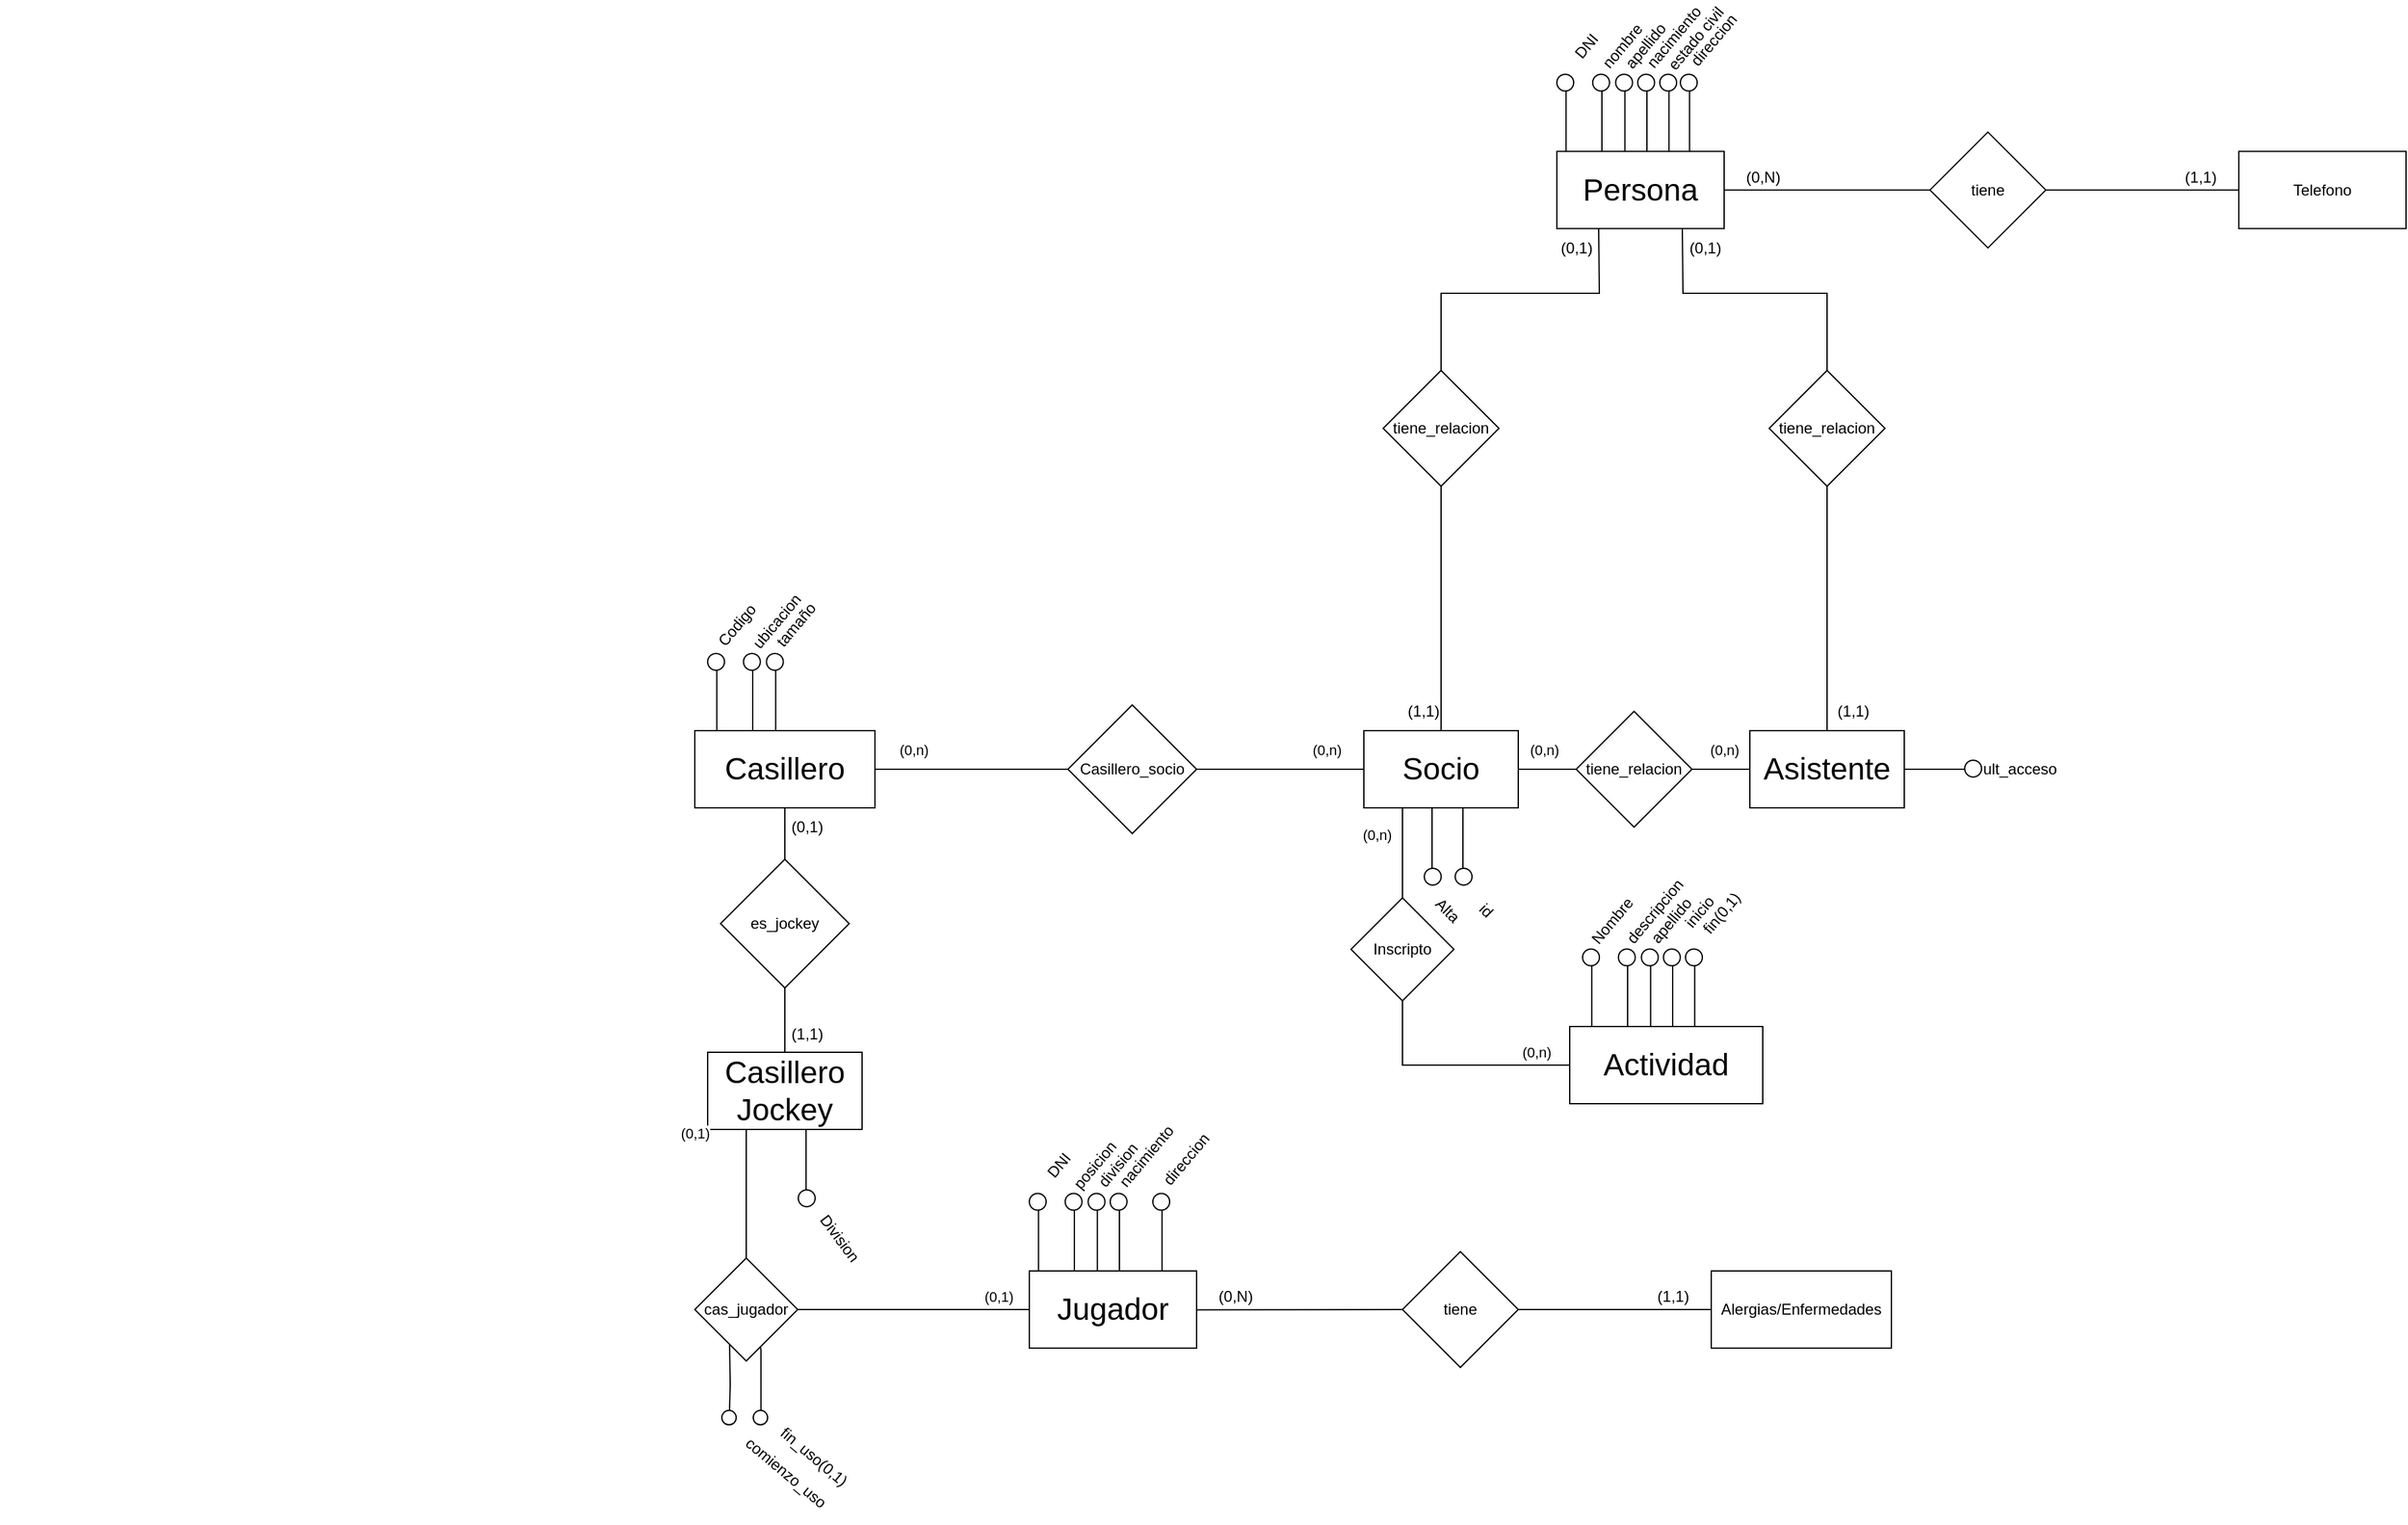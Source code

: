 <mxfile version="26.2.13">
  <diagram name="Page-1" id="K30SVkKJbRYKwgtJ1-Rf">
    <mxGraphModel dx="5066" dy="4241" grid="1" gridSize="10" guides="1" tooltips="1" connect="1" arrows="1" fold="1" page="1" pageScale="1" pageWidth="850" pageHeight="1100" math="0" shadow="0">
      <root>
        <mxCell id="0" />
        <mxCell id="1" parent="0" />
        <mxCell id="Rgu-pnZhENHffydv-r2O-139" value="&amp;nbsp;" style="text;whiteSpace=wrap;html=1;" parent="1" vertex="1">
          <mxGeometry x="-2820" y="-1570" width="40" height="40" as="geometry" />
        </mxCell>
        <mxCell id="Rgu-pnZhENHffydv-r2O-149" value="&lt;font style=&quot;font-size: 24px;&quot;&gt;Persona&lt;/font&gt;" style="rounded=0;whiteSpace=wrap;html=1;" parent="1" vertex="1">
          <mxGeometry x="-1610" y="-2390.31" width="130" height="60" as="geometry" />
        </mxCell>
        <mxCell id="Rgu-pnZhENHffydv-r2O-152" value="&lt;font style=&quot;font-size: 24px;&quot;&gt;Casillero&lt;/font&gt;" style="rounded=0;whiteSpace=wrap;html=1;" parent="1" vertex="1">
          <mxGeometry x="-2280" y="-1940" width="140" height="60" as="geometry" />
        </mxCell>
        <mxCell id="Rgu-pnZhENHffydv-r2O-153" value="&lt;font style=&quot;font-size: 24px;&quot;&gt;Asistente&lt;/font&gt;" style="rounded=0;whiteSpace=wrap;html=1;" parent="1" vertex="1">
          <mxGeometry x="-1460" y="-1940" width="120" height="60" as="geometry" />
        </mxCell>
        <mxCell id="Rgu-pnZhENHffydv-r2O-154" value="&lt;font style=&quot;font-size: 24px;&quot;&gt;Socio&lt;/font&gt;" style="rounded=0;whiteSpace=wrap;html=1;" parent="1" vertex="1">
          <mxGeometry x="-1760" y="-1940" width="120" height="60" as="geometry" />
        </mxCell>
        <mxCell id="Rgu-pnZhENHffydv-r2O-155" value="&lt;font style=&quot;font-size: 24px;&quot;&gt;Jugador&lt;/font&gt;" style="rounded=0;whiteSpace=wrap;html=1;" parent="1" vertex="1">
          <mxGeometry x="-2020" y="-1520" width="130" height="60" as="geometry" />
        </mxCell>
        <mxCell id="Rgu-pnZhENHffydv-r2O-156" value="&lt;font style=&quot;font-size: 24px;&quot;&gt;Actividad&lt;/font&gt;" style="rounded=0;whiteSpace=wrap;html=1;" parent="1" vertex="1">
          <mxGeometry x="-1600" y="-1710" width="150" height="60" as="geometry" />
        </mxCell>
        <mxCell id="Rgu-pnZhENHffydv-r2O-157" value="&lt;font style=&quot;font-size: 24px;&quot;&gt;Casillero Jockey&lt;/font&gt;" style="rounded=0;whiteSpace=wrap;html=1;" parent="1" vertex="1">
          <mxGeometry x="-2270" y="-1690" width="120" height="60" as="geometry" />
        </mxCell>
        <mxCell id="Rgu-pnZhENHffydv-r2O-160" value="tiene_relacion" style="rhombus;whiteSpace=wrap;html=1;" parent="1" vertex="1">
          <mxGeometry x="-1595" y="-1955" width="90" height="90" as="geometry" />
        </mxCell>
        <mxCell id="Rgu-pnZhENHffydv-r2O-161" value="Inscripto" style="rhombus;whiteSpace=wrap;html=1;" parent="1" vertex="1">
          <mxGeometry x="-1770" y="-1810" width="80" height="80" as="geometry" />
        </mxCell>
        <mxCell id="Rgu-pnZhENHffydv-r2O-162" value="cas_jugador" style="rhombus;whiteSpace=wrap;html=1;" parent="1" vertex="1">
          <mxGeometry x="-2280" y="-1530" width="80" height="80" as="geometry" />
        </mxCell>
        <mxCell id="Rgu-pnZhENHffydv-r2O-163" value="" style="endArrow=none;html=1;rounded=0;exitX=1;exitY=0.5;exitDx=0;exitDy=0;entryX=0;entryY=0.5;entryDx=0;entryDy=0;" parent="1" source="Rgu-pnZhENHffydv-r2O-162" target="Rgu-pnZhENHffydv-r2O-155" edge="1">
          <mxGeometry width="50" height="50" relative="1" as="geometry">
            <mxPoint x="-1940" y="-1690" as="sourcePoint" />
            <mxPoint x="-1890" y="-1740" as="targetPoint" />
          </mxGeometry>
        </mxCell>
        <mxCell id="Rgu-pnZhENHffydv-r2O-231" value="&lt;div&gt;(0,1)&lt;/div&gt;" style="edgeLabel;html=1;align=center;verticalAlign=middle;resizable=0;points=[];" parent="Rgu-pnZhENHffydv-r2O-163" vertex="1" connectable="0">
          <mxGeometry x="0.798" y="-1" relative="1" as="geometry">
            <mxPoint x="-6" y="-11" as="offset" />
          </mxGeometry>
        </mxCell>
        <mxCell id="Rgu-pnZhENHffydv-r2O-164" value="" style="endArrow=none;html=1;rounded=0;exitX=0.5;exitY=0;exitDx=0;exitDy=0;entryX=0.25;entryY=1;entryDx=0;entryDy=0;" parent="1" source="Rgu-pnZhENHffydv-r2O-162" target="Rgu-pnZhENHffydv-r2O-157" edge="1">
          <mxGeometry width="50" height="50" relative="1" as="geometry">
            <mxPoint x="-1940" y="-1690" as="sourcePoint" />
            <mxPoint x="-1890" y="-1740" as="targetPoint" />
            <Array as="points">
              <mxPoint x="-2240" y="-1630" />
            </Array>
          </mxGeometry>
        </mxCell>
        <mxCell id="Rgu-pnZhENHffydv-r2O-230" value="&lt;div&gt;(0,1)&lt;/div&gt;" style="edgeLabel;html=1;align=center;verticalAlign=middle;resizable=0;points=[];" parent="Rgu-pnZhENHffydv-r2O-164" vertex="1" connectable="0">
          <mxGeometry x="0.518" y="-2" relative="1" as="geometry">
            <mxPoint x="-42" y="-21" as="offset" />
          </mxGeometry>
        </mxCell>
        <mxCell id="Rgu-pnZhENHffydv-r2O-166" value="Casillero_socio" style="rhombus;whiteSpace=wrap;html=1;" parent="1" vertex="1">
          <mxGeometry x="-1990" y="-1960" width="100" height="100" as="geometry" />
        </mxCell>
        <mxCell id="Rgu-pnZhENHffydv-r2O-167" value="" style="endArrow=none;html=1;rounded=0;exitX=1;exitY=0.5;exitDx=0;exitDy=0;entryX=0;entryY=0.5;entryDx=0;entryDy=0;" parent="1" source="Rgu-pnZhENHffydv-r2O-152" target="Rgu-pnZhENHffydv-r2O-166" edge="1">
          <mxGeometry width="50" height="50" relative="1" as="geometry">
            <mxPoint x="-2100" y="-1910" as="sourcePoint" />
            <mxPoint x="-2050" y="-1960" as="targetPoint" />
          </mxGeometry>
        </mxCell>
        <mxCell id="Rgu-pnZhENHffydv-r2O-229" value="&lt;div&gt;(0,n)&lt;/div&gt;" style="edgeLabel;html=1;align=center;verticalAlign=middle;resizable=0;points=[];" parent="Rgu-pnZhENHffydv-r2O-167" vertex="1" connectable="0">
          <mxGeometry x="0.467" y="-3" relative="1" as="geometry">
            <mxPoint x="-80" y="-18" as="offset" />
          </mxGeometry>
        </mxCell>
        <mxCell id="Rgu-pnZhENHffydv-r2O-168" value="" style="endArrow=none;html=1;rounded=0;exitX=1;exitY=0.5;exitDx=0;exitDy=0;entryX=0;entryY=0.5;entryDx=0;entryDy=0;" parent="1" source="Rgu-pnZhENHffydv-r2O-166" target="Rgu-pnZhENHffydv-r2O-154" edge="1">
          <mxGeometry width="50" height="50" relative="1" as="geometry">
            <mxPoint x="-1940" y="-1760" as="sourcePoint" />
            <mxPoint x="-1890" y="-1810" as="targetPoint" />
          </mxGeometry>
        </mxCell>
        <mxCell id="Rgu-pnZhENHffydv-r2O-228" value="&lt;div&gt;(0,n)&lt;/div&gt;" style="edgeLabel;html=1;align=center;verticalAlign=middle;resizable=0;points=[];" parent="Rgu-pnZhENHffydv-r2O-168" vertex="1" connectable="0">
          <mxGeometry x="0.5" relative="1" as="geometry">
            <mxPoint x="3" y="-15" as="offset" />
          </mxGeometry>
        </mxCell>
        <mxCell id="Rgu-pnZhENHffydv-r2O-169" value="" style="endArrow=none;html=1;rounded=0;entryX=0.25;entryY=1;entryDx=0;entryDy=0;exitX=0.5;exitY=0;exitDx=0;exitDy=0;" parent="1" source="Rgu-pnZhENHffydv-r2O-161" target="Rgu-pnZhENHffydv-r2O-154" edge="1">
          <mxGeometry width="50" height="50" relative="1" as="geometry">
            <mxPoint x="-1940" y="-1760" as="sourcePoint" />
            <mxPoint x="-1890" y="-1810" as="targetPoint" />
          </mxGeometry>
        </mxCell>
        <mxCell id="Rgu-pnZhENHffydv-r2O-226" value="&lt;div&gt;(0,n)&lt;/div&gt;" style="edgeLabel;html=1;align=center;verticalAlign=middle;resizable=0;points=[];" parent="Rgu-pnZhENHffydv-r2O-169" vertex="1" connectable="0">
          <mxGeometry x="0.495" y="1" relative="1" as="geometry">
            <mxPoint x="-19" y="3" as="offset" />
          </mxGeometry>
        </mxCell>
        <mxCell id="Rgu-pnZhENHffydv-r2O-170" value="" style="endArrow=none;html=1;rounded=0;entryX=0.5;entryY=1;entryDx=0;entryDy=0;exitX=0;exitY=0.5;exitDx=0;exitDy=0;" parent="1" source="Rgu-pnZhENHffydv-r2O-156" target="Rgu-pnZhENHffydv-r2O-161" edge="1">
          <mxGeometry width="50" height="50" relative="1" as="geometry">
            <mxPoint x="-1940" y="-1760" as="sourcePoint" />
            <mxPoint x="-1890" y="-1810" as="targetPoint" />
            <Array as="points">
              <mxPoint x="-1730" y="-1680" />
            </Array>
          </mxGeometry>
        </mxCell>
        <mxCell id="Rgu-pnZhENHffydv-r2O-227" value="&lt;div&gt;(0,n)&lt;/div&gt;" style="edgeLabel;html=1;align=center;verticalAlign=middle;resizable=0;points=[];" parent="Rgu-pnZhENHffydv-r2O-170" vertex="1" connectable="0">
          <mxGeometry x="-0.713" y="-2" relative="1" as="geometry">
            <mxPoint y="-8" as="offset" />
          </mxGeometry>
        </mxCell>
        <mxCell id="Rgu-pnZhENHffydv-r2O-171" value="" style="endArrow=none;html=1;rounded=0;entryX=0;entryY=0.5;entryDx=0;entryDy=0;exitX=1;exitY=0.5;exitDx=0;exitDy=0;" parent="1" source="Rgu-pnZhENHffydv-r2O-154" target="Rgu-pnZhENHffydv-r2O-160" edge="1">
          <mxGeometry width="50" height="50" relative="1" as="geometry">
            <mxPoint x="-1940" y="-1690" as="sourcePoint" />
            <mxPoint x="-1890" y="-1740" as="targetPoint" />
          </mxGeometry>
        </mxCell>
        <mxCell id="Rgu-pnZhENHffydv-r2O-224" value="(0,n)" style="edgeLabel;html=1;align=center;verticalAlign=middle;resizable=0;points=[];" parent="Rgu-pnZhENHffydv-r2O-171" vertex="1" connectable="0">
          <mxGeometry x="0.156" relative="1" as="geometry">
            <mxPoint x="-6" y="-15" as="offset" />
          </mxGeometry>
        </mxCell>
        <mxCell id="Rgu-pnZhENHffydv-r2O-173" value="" style="endArrow=none;html=1;rounded=0;entryX=0;entryY=0.5;entryDx=0;entryDy=0;exitX=1;exitY=0.5;exitDx=0;exitDy=0;" parent="1" source="Rgu-pnZhENHffydv-r2O-160" target="Rgu-pnZhENHffydv-r2O-153" edge="1">
          <mxGeometry width="50" height="50" relative="1" as="geometry">
            <mxPoint x="-1940" y="-1690" as="sourcePoint" />
            <mxPoint x="-1890" y="-1740" as="targetPoint" />
          </mxGeometry>
        </mxCell>
        <mxCell id="Rgu-pnZhENHffydv-r2O-225" value="(0,n)" style="edgeLabel;html=1;align=center;verticalAlign=middle;resizable=0;points=[];" parent="Rgu-pnZhENHffydv-r2O-173" vertex="1" connectable="0">
          <mxGeometry x="0.308" relative="1" as="geometry">
            <mxPoint x="-5" y="-15" as="offset" />
          </mxGeometry>
        </mxCell>
        <mxCell id="Rgu-pnZhENHffydv-r2O-183" value="" style="group;rotation=90;" parent="1" vertex="1" connectable="0">
          <mxGeometry x="-1317" y="-1940" width="14.286" height="60" as="geometry" />
        </mxCell>
        <mxCell id="Rgu-pnZhENHffydv-r2O-184" value="" style="ellipse;whiteSpace=wrap;html=1;aspect=fixed;rotation=90;" parent="Rgu-pnZhENHffydv-r2O-183" vertex="1">
          <mxGeometry x="24" y="23" width="13.066" height="13.066" as="geometry" />
        </mxCell>
        <mxCell id="Rgu-pnZhENHffydv-r2O-185" style="edgeStyle=orthogonalEdgeStyle;rounded=0;orthogonalLoop=1;jettySize=auto;html=1;endArrow=none;startFill=0;" parent="Rgu-pnZhENHffydv-r2O-183" edge="1">
          <mxGeometry relative="1" as="geometry">
            <mxPoint x="-23" y="30" as="targetPoint" />
            <mxPoint x="24" y="30" as="sourcePoint" />
          </mxGeometry>
        </mxCell>
        <mxCell id="Rgu-pnZhENHffydv-r2O-186" value="" style="group;rotation=-180;" parent="1" vertex="1" connectable="0">
          <mxGeometry x="-1600" y="-1840" width="50" height="60" as="geometry" />
        </mxCell>
        <mxCell id="Rgu-pnZhENHffydv-r2O-187" value="" style="group;rotation=-180;" parent="Rgu-pnZhENHffydv-r2O-186" vertex="1" connectable="0">
          <mxGeometry x="-114" y="-40" width="14.286" height="60" as="geometry" />
        </mxCell>
        <mxCell id="Rgu-pnZhENHffydv-r2O-188" value="" style="ellipse;whiteSpace=wrap;html=1;aspect=fixed;fillColor=light-dark(#FFFFFF,#FFFFFF);rotation=-180;" parent="Rgu-pnZhENHffydv-r2O-187" vertex="1">
          <mxGeometry x="1" y="47" width="13.066" height="13.066" as="geometry" />
        </mxCell>
        <mxCell id="Rgu-pnZhENHffydv-r2O-189" style="edgeStyle=orthogonalEdgeStyle;rounded=0;orthogonalLoop=1;jettySize=auto;html=1;endArrow=none;startFill=0;" parent="Rgu-pnZhENHffydv-r2O-187" edge="1">
          <mxGeometry relative="1" as="geometry">
            <mxPoint x="7" as="targetPoint" />
            <mxPoint x="7" y="47" as="sourcePoint" />
          </mxGeometry>
        </mxCell>
        <mxCell id="Rgu-pnZhENHffydv-r2O-190" value="" style="group;rotation=-180;" parent="Rgu-pnZhENHffydv-r2O-186" vertex="1" connectable="0">
          <mxGeometry x="-90" y="-40" width="14.286" height="60" as="geometry" />
        </mxCell>
        <mxCell id="Rgu-pnZhENHffydv-r2O-191" value="" style="ellipse;whiteSpace=wrap;html=1;aspect=fixed;rotation=-180;" parent="Rgu-pnZhENHffydv-r2O-190" vertex="1">
          <mxGeometry x="1" y="47" width="13.066" height="13.066" as="geometry" />
        </mxCell>
        <mxCell id="Rgu-pnZhENHffydv-r2O-192" style="edgeStyle=orthogonalEdgeStyle;rounded=0;orthogonalLoop=1;jettySize=auto;html=1;endArrow=none;startFill=0;" parent="Rgu-pnZhENHffydv-r2O-190" edge="1">
          <mxGeometry relative="1" as="geometry">
            <mxPoint x="7" as="targetPoint" />
            <mxPoint x="7" y="47" as="sourcePoint" />
          </mxGeometry>
        </mxCell>
        <mxCell id="Rgu-pnZhENHffydv-r2O-143" value="" style="group" parent="1" vertex="1" connectable="0">
          <mxGeometry x="-1610" y="-2450.31" width="14.286" height="60" as="geometry" />
        </mxCell>
        <mxCell id="Rgu-pnZhENHffydv-r2O-137" value="" style="ellipse;whiteSpace=wrap;html=1;aspect=fixed;fillColor=light-dark(#FFFFFF,#FFFFFF);" parent="Rgu-pnZhENHffydv-r2O-143" vertex="1">
          <mxGeometry width="13.066" height="13.066" as="geometry" />
        </mxCell>
        <mxCell id="Rgu-pnZhENHffydv-r2O-138" style="edgeStyle=orthogonalEdgeStyle;rounded=0;orthogonalLoop=1;jettySize=auto;html=1;endArrow=none;startFill=0;" parent="Rgu-pnZhENHffydv-r2O-143" edge="1">
          <mxGeometry relative="1" as="geometry">
            <mxPoint x="7.143" y="60" as="targetPoint" />
            <mxPoint x="7.143" y="13.223" as="sourcePoint" />
          </mxGeometry>
        </mxCell>
        <mxCell id="Rgu-pnZhENHffydv-r2O-144" value="" style="group" parent="1" vertex="1" connectable="0">
          <mxGeometry x="-1582.146" y="-2450.31" width="14.286" height="60" as="geometry" />
        </mxCell>
        <mxCell id="Rgu-pnZhENHffydv-r2O-135" value="" style="ellipse;whiteSpace=wrap;html=1;aspect=fixed;" parent="Rgu-pnZhENHffydv-r2O-144" vertex="1">
          <mxGeometry width="13.066" height="13.066" as="geometry" />
        </mxCell>
        <mxCell id="Rgu-pnZhENHffydv-r2O-136" style="edgeStyle=orthogonalEdgeStyle;rounded=0;orthogonalLoop=1;jettySize=auto;html=1;endArrow=none;startFill=0;" parent="Rgu-pnZhENHffydv-r2O-144" edge="1">
          <mxGeometry relative="1" as="geometry">
            <mxPoint x="7.143" y="60" as="targetPoint" />
            <mxPoint x="7.143" y="13.223" as="sourcePoint" />
          </mxGeometry>
        </mxCell>
        <mxCell id="Rgu-pnZhENHffydv-r2O-193" value="" style="group" parent="1" vertex="1" connectable="0">
          <mxGeometry x="-1564.286" y="-2450.31" width="14.286" height="60" as="geometry" />
        </mxCell>
        <mxCell id="Rgu-pnZhENHffydv-r2O-194" value="" style="ellipse;whiteSpace=wrap;html=1;aspect=fixed;" parent="Rgu-pnZhENHffydv-r2O-193" vertex="1">
          <mxGeometry width="13.066" height="13.066" as="geometry" />
        </mxCell>
        <mxCell id="Rgu-pnZhENHffydv-r2O-195" style="edgeStyle=orthogonalEdgeStyle;rounded=0;orthogonalLoop=1;jettySize=auto;html=1;endArrow=none;startFill=0;" parent="Rgu-pnZhENHffydv-r2O-193" edge="1">
          <mxGeometry relative="1" as="geometry">
            <mxPoint x="7.143" y="60" as="targetPoint" />
            <mxPoint x="7.143" y="13.223" as="sourcePoint" />
          </mxGeometry>
        </mxCell>
        <mxCell id="Rgu-pnZhENHffydv-r2O-202" value="" style="group" parent="1" vertex="1" connectable="0">
          <mxGeometry x="-1547.146" y="-2450.31" width="14.286" height="60" as="geometry" />
        </mxCell>
        <mxCell id="Rgu-pnZhENHffydv-r2O-203" value="" style="ellipse;whiteSpace=wrap;html=1;aspect=fixed;" parent="Rgu-pnZhENHffydv-r2O-202" vertex="1">
          <mxGeometry width="13.066" height="13.066" as="geometry" />
        </mxCell>
        <mxCell id="Rgu-pnZhENHffydv-r2O-204" style="edgeStyle=orthogonalEdgeStyle;rounded=0;orthogonalLoop=1;jettySize=auto;html=1;endArrow=none;startFill=0;" parent="Rgu-pnZhENHffydv-r2O-202" edge="1">
          <mxGeometry relative="1" as="geometry">
            <mxPoint x="7.143" y="60" as="targetPoint" />
            <mxPoint x="7.143" y="13.223" as="sourcePoint" />
          </mxGeometry>
        </mxCell>
        <mxCell id="Rgu-pnZhENHffydv-r2O-205" value="" style="group" parent="1" vertex="1" connectable="0">
          <mxGeometry x="-1529.996" y="-2450.31" width="14.286" height="60" as="geometry" />
        </mxCell>
        <mxCell id="Rgu-pnZhENHffydv-r2O-206" value="" style="ellipse;whiteSpace=wrap;html=1;aspect=fixed;" parent="Rgu-pnZhENHffydv-r2O-205" vertex="1">
          <mxGeometry width="13.066" height="13.066" as="geometry" />
        </mxCell>
        <mxCell id="Rgu-pnZhENHffydv-r2O-207" style="edgeStyle=orthogonalEdgeStyle;rounded=0;orthogonalLoop=1;jettySize=auto;html=1;endArrow=none;startFill=0;" parent="Rgu-pnZhENHffydv-r2O-205" edge="1">
          <mxGeometry relative="1" as="geometry">
            <mxPoint x="7.143" y="60" as="targetPoint" />
            <mxPoint x="7.143" y="13.223" as="sourcePoint" />
          </mxGeometry>
        </mxCell>
        <mxCell id="Rgu-pnZhENHffydv-r2O-208" value="" style="group" parent="1" vertex="1" connectable="0">
          <mxGeometry x="-1513.996" y="-2450.31" width="14.286" height="60" as="geometry" />
        </mxCell>
        <mxCell id="Rgu-pnZhENHffydv-r2O-209" value="" style="ellipse;whiteSpace=wrap;html=1;aspect=fixed;" parent="Rgu-pnZhENHffydv-r2O-208" vertex="1">
          <mxGeometry width="13.066" height="13.066" as="geometry" />
        </mxCell>
        <mxCell id="Rgu-pnZhENHffydv-r2O-210" style="edgeStyle=orthogonalEdgeStyle;rounded=0;orthogonalLoop=1;jettySize=auto;html=1;endArrow=none;startFill=0;" parent="Rgu-pnZhENHffydv-r2O-208" edge="1">
          <mxGeometry relative="1" as="geometry">
            <mxPoint x="7.143" y="60" as="targetPoint" />
            <mxPoint x="7.143" y="13.223" as="sourcePoint" />
          </mxGeometry>
        </mxCell>
        <mxCell id="Rgu-pnZhENHffydv-r2O-214" value="DNI" style="text;html=1;align=center;verticalAlign=middle;whiteSpace=wrap;rounded=0;rotation=-50;" parent="1" vertex="1">
          <mxGeometry x="-1607" y="-2477.31" width="40" height="10" as="geometry" />
        </mxCell>
        <mxCell id="Rgu-pnZhENHffydv-r2O-215" value="nombre" style="text;html=1;align=center;verticalAlign=middle;whiteSpace=wrap;rounded=0;rotation=-50;" parent="1" vertex="1">
          <mxGeometry x="-1579.15" y="-2477.31" width="40" height="10" as="geometry" />
        </mxCell>
        <mxCell id="Rgu-pnZhENHffydv-r2O-216" value="apellido" style="text;html=1;align=center;verticalAlign=middle;whiteSpace=wrap;rounded=0;rotation=-50;" parent="1" vertex="1">
          <mxGeometry x="-1561.29" y="-2477.31" width="40" height="10" as="geometry" />
        </mxCell>
        <mxCell id="Rgu-pnZhENHffydv-r2O-217" value="nacimiento" style="text;html=1;align=center;verticalAlign=middle;whiteSpace=wrap;rounded=0;rotation=-50;" parent="1" vertex="1">
          <mxGeometry x="-1547.13" y="-2483.7" width="56.68" height="10" as="geometry" />
        </mxCell>
        <mxCell id="Rgu-pnZhENHffydv-r2O-218" value="estado civil" style="text;html=1;align=center;verticalAlign=middle;whiteSpace=wrap;rounded=0;rotation=-50;" parent="1" vertex="1">
          <mxGeometry x="-1536.06" y="-2482.77" width="68.71" height="10" as="geometry" />
        </mxCell>
        <mxCell id="Rgu-pnZhENHffydv-r2O-219" value="direccion" style="text;html=1;align=center;verticalAlign=middle;whiteSpace=wrap;rounded=0;rotation=-50;" parent="1" vertex="1">
          <mxGeometry x="-1512.96" y="-2481.52" width="51" height="10" as="geometry" />
        </mxCell>
        <mxCell id="Rgu-pnZhENHffydv-r2O-221" value="Alta" style="text;html=1;align=center;verticalAlign=middle;whiteSpace=wrap;rounded=0;rotation=45;" parent="1" vertex="1">
          <mxGeometry x="-1720" y="-1810" width="50" height="20" as="geometry" />
        </mxCell>
        <mxCell id="Rgu-pnZhENHffydv-r2O-222" value="id" style="text;html=1;align=center;verticalAlign=middle;whiteSpace=wrap;rounded=0;rotation=45;" parent="1" vertex="1">
          <mxGeometry x="-1690" y="-1810" width="50" height="20" as="geometry" />
        </mxCell>
        <mxCell id="Rgu-pnZhENHffydv-r2O-223" value="ult_acceso" style="text;html=1;align=center;verticalAlign=middle;whiteSpace=wrap;rounded=0;" parent="1" vertex="1">
          <mxGeometry x="-1280" y="-1925" width="60" height="30" as="geometry" />
        </mxCell>
        <mxCell id="Rgu-pnZhENHffydv-r2O-232" value="" style="group" parent="1" vertex="1" connectable="0">
          <mxGeometry x="-2270" y="-2000" width="14.286" height="60" as="geometry" />
        </mxCell>
        <mxCell id="Rgu-pnZhENHffydv-r2O-233" value="" style="ellipse;whiteSpace=wrap;html=1;aspect=fixed;fillColor=light-dark(#FFFFFF,#FFFFFF);" parent="Rgu-pnZhENHffydv-r2O-232" vertex="1">
          <mxGeometry width="13.066" height="13.066" as="geometry" />
        </mxCell>
        <mxCell id="Rgu-pnZhENHffydv-r2O-234" style="edgeStyle=orthogonalEdgeStyle;rounded=0;orthogonalLoop=1;jettySize=auto;html=1;endArrow=none;startFill=0;" parent="Rgu-pnZhENHffydv-r2O-232" edge="1">
          <mxGeometry relative="1" as="geometry">
            <mxPoint x="7.143" y="60" as="targetPoint" />
            <mxPoint x="7.143" y="13.223" as="sourcePoint" />
          </mxGeometry>
        </mxCell>
        <mxCell id="Rgu-pnZhENHffydv-r2O-235" value="" style="group" parent="1" vertex="1" connectable="0">
          <mxGeometry x="-2242.146" y="-2000" width="14.286" height="60" as="geometry" />
        </mxCell>
        <mxCell id="Rgu-pnZhENHffydv-r2O-236" value="" style="ellipse;whiteSpace=wrap;html=1;aspect=fixed;" parent="Rgu-pnZhENHffydv-r2O-235" vertex="1">
          <mxGeometry width="13.066" height="13.066" as="geometry" />
        </mxCell>
        <mxCell id="Rgu-pnZhENHffydv-r2O-237" style="edgeStyle=orthogonalEdgeStyle;rounded=0;orthogonalLoop=1;jettySize=auto;html=1;endArrow=none;startFill=0;" parent="Rgu-pnZhENHffydv-r2O-235" edge="1">
          <mxGeometry relative="1" as="geometry">
            <mxPoint x="7.143" y="60" as="targetPoint" />
            <mxPoint x="7.143" y="13.223" as="sourcePoint" />
          </mxGeometry>
        </mxCell>
        <mxCell id="Rgu-pnZhENHffydv-r2O-238" value="" style="group" parent="1" vertex="1" connectable="0">
          <mxGeometry x="-2224.286" y="-2000" width="14.286" height="60" as="geometry" />
        </mxCell>
        <mxCell id="Rgu-pnZhENHffydv-r2O-239" value="" style="ellipse;whiteSpace=wrap;html=1;aspect=fixed;" parent="Rgu-pnZhENHffydv-r2O-238" vertex="1">
          <mxGeometry width="13.066" height="13.066" as="geometry" />
        </mxCell>
        <mxCell id="Rgu-pnZhENHffydv-r2O-240" style="edgeStyle=orthogonalEdgeStyle;rounded=0;orthogonalLoop=1;jettySize=auto;html=1;endArrow=none;startFill=0;" parent="Rgu-pnZhENHffydv-r2O-238" edge="1">
          <mxGeometry relative="1" as="geometry">
            <mxPoint x="7.143" y="60" as="targetPoint" />
            <mxPoint x="7.143" y="13.223" as="sourcePoint" />
          </mxGeometry>
        </mxCell>
        <mxCell id="Rgu-pnZhENHffydv-r2O-253" value="Codigo" style="text;html=1;align=center;verticalAlign=middle;whiteSpace=wrap;rounded=0;rotation=-50;" parent="1" vertex="1">
          <mxGeometry x="-2267" y="-2027" width="40" height="10" as="geometry" />
        </mxCell>
        <mxCell id="Rgu-pnZhENHffydv-r2O-254" value="ubicacion" style="text;html=1;align=center;verticalAlign=middle;whiteSpace=wrap;rounded=0;rotation=-50;" parent="1" vertex="1">
          <mxGeometry x="-2240.78" y="-2030.5" width="49.15" height="10" as="geometry" />
        </mxCell>
        <mxCell id="Rgu-pnZhENHffydv-r2O-255" value="tamaño" style="text;html=1;align=center;verticalAlign=middle;whiteSpace=wrap;rounded=0;rotation=-50;" parent="1" vertex="1">
          <mxGeometry x="-2221.29" y="-2027" width="40" height="10" as="geometry" />
        </mxCell>
        <mxCell id="Rgu-pnZhENHffydv-r2O-277" value="" style="ellipse;whiteSpace=wrap;html=1;aspect=fixed;rotation=-180;container=0;" parent="1" vertex="1">
          <mxGeometry x="-2199.55" y="-1582.998" width="13.066" height="13.066" as="geometry" />
        </mxCell>
        <mxCell id="Rgu-pnZhENHffydv-r2O-278" style="edgeStyle=orthogonalEdgeStyle;rounded=0;orthogonalLoop=1;jettySize=auto;html=1;endArrow=none;startFill=0;" parent="1" edge="1">
          <mxGeometry relative="1" as="geometry">
            <mxPoint x="-2193.55" y="-1629.998" as="targetPoint" />
            <mxPoint x="-2193.55" y="-1582.998" as="sourcePoint" />
          </mxGeometry>
        </mxCell>
        <mxCell id="Rgu-pnZhENHffydv-r2O-287" value="Division" style="text;html=1;align=center;verticalAlign=middle;whiteSpace=wrap;rounded=0;rotation=53.3;container=0;" parent="1" vertex="1">
          <mxGeometry x="-2192.83" y="-1549.998" width="51" height="10" as="geometry" />
        </mxCell>
        <mxCell id="Rgu-pnZhENHffydv-r2O-310" value="" style="group;movable=1;resizable=1;rotatable=1;deletable=1;editable=1;locked=0;connectable=1;rotation=-180;" parent="1" vertex="1" connectable="0">
          <mxGeometry x="-2235.58" y="-1460" width="14.29" height="60" as="geometry" />
        </mxCell>
        <mxCell id="Rgu-pnZhENHffydv-r2O-311" value="" style="ellipse;whiteSpace=wrap;html=1;aspect=fixed;rotation=-180;" parent="Rgu-pnZhENHffydv-r2O-310" vertex="1">
          <mxGeometry x="1.0" y="48.429" width="11.2" height="11.2" as="geometry" />
        </mxCell>
        <mxCell id="Rgu-pnZhENHffydv-r2O-312" style="edgeStyle=orthogonalEdgeStyle;rounded=0;orthogonalLoop=1;jettySize=auto;html=1;endArrow=none;startFill=0;" parent="Rgu-pnZhENHffydv-r2O-310" edge="1">
          <mxGeometry relative="1" as="geometry">
            <mxPoint x="6.58" y="-1" as="targetPoint" />
            <mxPoint x="7.002" y="48.429" as="sourcePoint" />
            <Array as="points">
              <mxPoint x="7.002" y="1.429" />
              <mxPoint x="7.002" y="1.429" />
            </Array>
          </mxGeometry>
        </mxCell>
        <mxCell id="Rgu-pnZhENHffydv-r2O-319" value="fin_uso(0,1)" style="text;html=1;align=center;verticalAlign=middle;whiteSpace=wrap;rounded=0;rotation=40;movable=1;resizable=1;rotatable=1;deletable=1;editable=1;locked=0;connectable=1;" parent="1" vertex="1">
          <mxGeometry x="-2223.59" y="-1380" width="73.14" height="10" as="geometry" />
        </mxCell>
        <mxCell id="Rgu-pnZhENHffydv-r2O-320" value="" style="group;movable=1;resizable=1;rotatable=1;deletable=1;editable=1;locked=0;connectable=1;rotation=-180;" parent="1" vertex="1" connectable="0">
          <mxGeometry x="-2260" y="-1460" width="14.29" height="60" as="geometry" />
        </mxCell>
        <mxCell id="Rgu-pnZhENHffydv-r2O-321" value="" style="ellipse;whiteSpace=wrap;html=1;aspect=fixed;rotation=-180;" parent="Rgu-pnZhENHffydv-r2O-320" vertex="1">
          <mxGeometry x="1.0" y="48.429" width="11.2" height="11.2" as="geometry" />
        </mxCell>
        <mxCell id="Rgu-pnZhENHffydv-r2O-322" style="edgeStyle=orthogonalEdgeStyle;rounded=0;orthogonalLoop=1;jettySize=auto;html=1;endArrow=none;startFill=0;entryX=0.338;entryY=0.843;entryDx=0;entryDy=0;entryPerimeter=0;" parent="Rgu-pnZhENHffydv-r2O-320" target="Rgu-pnZhENHffydv-r2O-162" edge="1">
          <mxGeometry relative="1" as="geometry">
            <mxPoint x="6.58" y="-1" as="targetPoint" />
            <mxPoint x="7.002" y="48.429" as="sourcePoint" />
            <Array as="points" />
          </mxGeometry>
        </mxCell>
        <mxCell id="Rgu-pnZhENHffydv-r2O-323" value="comienzo_uso" style="text;html=1;align=center;verticalAlign=middle;whiteSpace=wrap;rounded=0;rotation=40;movable=1;resizable=1;rotatable=1;deletable=1;editable=1;locked=0;connectable=1;" parent="1" vertex="1">
          <mxGeometry x="-2264.31" y="-1368.15" width="110" height="10" as="geometry" />
        </mxCell>
        <mxCell id="Rgu-pnZhENHffydv-r2O-324" value="" style="group" parent="1" vertex="1" connectable="0">
          <mxGeometry x="-2020" y="-1580.31" width="14.286" height="60" as="geometry" />
        </mxCell>
        <mxCell id="Rgu-pnZhENHffydv-r2O-325" value="" style="ellipse;whiteSpace=wrap;html=1;aspect=fixed;fillColor=light-dark(#FFFFFF,#FFFFFF);" parent="Rgu-pnZhENHffydv-r2O-324" vertex="1">
          <mxGeometry width="13.066" height="13.066" as="geometry" />
        </mxCell>
        <mxCell id="Rgu-pnZhENHffydv-r2O-326" style="edgeStyle=orthogonalEdgeStyle;rounded=0;orthogonalLoop=1;jettySize=auto;html=1;endArrow=none;startFill=0;" parent="Rgu-pnZhENHffydv-r2O-324" edge="1">
          <mxGeometry relative="1" as="geometry">
            <mxPoint x="7.143" y="60" as="targetPoint" />
            <mxPoint x="7.143" y="13.223" as="sourcePoint" />
          </mxGeometry>
        </mxCell>
        <mxCell id="Rgu-pnZhENHffydv-r2O-327" value="" style="group" parent="1" vertex="1" connectable="0">
          <mxGeometry x="-1992.146" y="-1580.31" width="14.286" height="60" as="geometry" />
        </mxCell>
        <mxCell id="Rgu-pnZhENHffydv-r2O-328" value="" style="ellipse;whiteSpace=wrap;html=1;aspect=fixed;" parent="Rgu-pnZhENHffydv-r2O-327" vertex="1">
          <mxGeometry width="13.066" height="13.066" as="geometry" />
        </mxCell>
        <mxCell id="Rgu-pnZhENHffydv-r2O-329" style="edgeStyle=orthogonalEdgeStyle;rounded=0;orthogonalLoop=1;jettySize=auto;html=1;endArrow=none;startFill=0;" parent="Rgu-pnZhENHffydv-r2O-327" edge="1">
          <mxGeometry relative="1" as="geometry">
            <mxPoint x="7.143" y="60" as="targetPoint" />
            <mxPoint x="7.143" y="13.223" as="sourcePoint" />
          </mxGeometry>
        </mxCell>
        <mxCell id="Rgu-pnZhENHffydv-r2O-330" value="" style="group" parent="1" vertex="1" connectable="0">
          <mxGeometry x="-1974.286" y="-1580.31" width="14.286" height="60" as="geometry" />
        </mxCell>
        <mxCell id="Rgu-pnZhENHffydv-r2O-331" value="" style="ellipse;whiteSpace=wrap;html=1;aspect=fixed;" parent="Rgu-pnZhENHffydv-r2O-330" vertex="1">
          <mxGeometry width="13.066" height="13.066" as="geometry" />
        </mxCell>
        <mxCell id="Rgu-pnZhENHffydv-r2O-332" style="edgeStyle=orthogonalEdgeStyle;rounded=0;orthogonalLoop=1;jettySize=auto;html=1;endArrow=none;startFill=0;" parent="Rgu-pnZhENHffydv-r2O-330" edge="1">
          <mxGeometry relative="1" as="geometry">
            <mxPoint x="7.143" y="60" as="targetPoint" />
            <mxPoint x="7.143" y="13.223" as="sourcePoint" />
          </mxGeometry>
        </mxCell>
        <mxCell id="Rgu-pnZhENHffydv-r2O-333" value="" style="group" parent="1" vertex="1" connectable="0">
          <mxGeometry x="-1957.146" y="-1580.31" width="14.286" height="60" as="geometry" />
        </mxCell>
        <mxCell id="Rgu-pnZhENHffydv-r2O-334" value="" style="ellipse;whiteSpace=wrap;html=1;aspect=fixed;" parent="Rgu-pnZhENHffydv-r2O-333" vertex="1">
          <mxGeometry width="13.066" height="13.066" as="geometry" />
        </mxCell>
        <mxCell id="Rgu-pnZhENHffydv-r2O-335" style="edgeStyle=orthogonalEdgeStyle;rounded=0;orthogonalLoop=1;jettySize=auto;html=1;endArrow=none;startFill=0;" parent="Rgu-pnZhENHffydv-r2O-333" edge="1">
          <mxGeometry relative="1" as="geometry">
            <mxPoint x="7.143" y="60" as="targetPoint" />
            <mxPoint x="7.143" y="13.223" as="sourcePoint" />
          </mxGeometry>
        </mxCell>
        <mxCell id="Rgu-pnZhENHffydv-r2O-339" value="" style="group" parent="1" vertex="1" connectable="0">
          <mxGeometry x="-1923.996" y="-1580.31" width="14.286" height="60" as="geometry" />
        </mxCell>
        <mxCell id="Rgu-pnZhENHffydv-r2O-340" value="" style="ellipse;whiteSpace=wrap;html=1;aspect=fixed;" parent="Rgu-pnZhENHffydv-r2O-339" vertex="1">
          <mxGeometry width="13.066" height="13.066" as="geometry" />
        </mxCell>
        <mxCell id="Rgu-pnZhENHffydv-r2O-341" style="edgeStyle=orthogonalEdgeStyle;rounded=0;orthogonalLoop=1;jettySize=auto;html=1;endArrow=none;startFill=0;" parent="Rgu-pnZhENHffydv-r2O-339" edge="1">
          <mxGeometry relative="1" as="geometry">
            <mxPoint x="7.143" y="60" as="targetPoint" />
            <mxPoint x="7.143" y="13.223" as="sourcePoint" />
          </mxGeometry>
        </mxCell>
        <mxCell id="Rgu-pnZhENHffydv-r2O-345" value="DNI" style="text;html=1;align=center;verticalAlign=middle;whiteSpace=wrap;rounded=0;rotation=-50;" parent="1" vertex="1">
          <mxGeometry x="-2017" y="-1607.31" width="40" height="10" as="geometry" />
        </mxCell>
        <mxCell id="Rgu-pnZhENHffydv-r2O-346" value="posicion" style="text;html=1;align=center;verticalAlign=middle;whiteSpace=wrap;rounded=0;rotation=-50;" parent="1" vertex="1">
          <mxGeometry x="-1989.15" y="-1607.31" width="40" height="10" as="geometry" />
        </mxCell>
        <mxCell id="Rgu-pnZhENHffydv-r2O-347" value="division" style="text;html=1;align=center;verticalAlign=middle;whiteSpace=wrap;rounded=0;rotation=-50;" parent="1" vertex="1">
          <mxGeometry x="-1971.29" y="-1607.31" width="40" height="10" as="geometry" />
        </mxCell>
        <mxCell id="Rgu-pnZhENHffydv-r2O-348" value="nacimiento" style="text;html=1;align=center;verticalAlign=middle;whiteSpace=wrap;rounded=0;rotation=-50;" parent="1" vertex="1">
          <mxGeometry x="-1957.13" y="-1613.7" width="56.68" height="10" as="geometry" />
        </mxCell>
        <mxCell id="Rgu-pnZhENHffydv-r2O-350" value="direccion" style="text;html=1;align=center;verticalAlign=middle;whiteSpace=wrap;rounded=0;rotation=-50;" parent="1" vertex="1">
          <mxGeometry x="-1922.96" y="-1611.52" width="51" height="10" as="geometry" />
        </mxCell>
        <mxCell id="Rgu-pnZhENHffydv-r2O-352" value="" style="group" parent="1" vertex="1" connectable="0">
          <mxGeometry x="-1590" y="-1770.31" width="14.286" height="60" as="geometry" />
        </mxCell>
        <mxCell id="Rgu-pnZhENHffydv-r2O-353" value="" style="ellipse;whiteSpace=wrap;html=1;aspect=fixed;fillColor=light-dark(#FFFFFF,#FFFFFF);" parent="Rgu-pnZhENHffydv-r2O-352" vertex="1">
          <mxGeometry width="13.066" height="13.066" as="geometry" />
        </mxCell>
        <mxCell id="Rgu-pnZhENHffydv-r2O-354" style="edgeStyle=orthogonalEdgeStyle;rounded=0;orthogonalLoop=1;jettySize=auto;html=1;endArrow=none;startFill=0;" parent="Rgu-pnZhENHffydv-r2O-352" edge="1">
          <mxGeometry relative="1" as="geometry">
            <mxPoint x="7.143" y="60" as="targetPoint" />
            <mxPoint x="7.143" y="13.223" as="sourcePoint" />
          </mxGeometry>
        </mxCell>
        <mxCell id="Rgu-pnZhENHffydv-r2O-355" value="" style="group" parent="1" vertex="1" connectable="0">
          <mxGeometry x="-1562.146" y="-1770.31" width="14.286" height="60" as="geometry" />
        </mxCell>
        <mxCell id="Rgu-pnZhENHffydv-r2O-356" value="" style="ellipse;whiteSpace=wrap;html=1;aspect=fixed;" parent="Rgu-pnZhENHffydv-r2O-355" vertex="1">
          <mxGeometry width="13.066" height="13.066" as="geometry" />
        </mxCell>
        <mxCell id="Rgu-pnZhENHffydv-r2O-357" style="edgeStyle=orthogonalEdgeStyle;rounded=0;orthogonalLoop=1;jettySize=auto;html=1;endArrow=none;startFill=0;" parent="Rgu-pnZhENHffydv-r2O-355" edge="1">
          <mxGeometry relative="1" as="geometry">
            <mxPoint x="7.143" y="60" as="targetPoint" />
            <mxPoint x="7.143" y="13.223" as="sourcePoint" />
          </mxGeometry>
        </mxCell>
        <mxCell id="Rgu-pnZhENHffydv-r2O-358" value="" style="group" parent="1" vertex="1" connectable="0">
          <mxGeometry x="-1544.286" y="-1770.31" width="14.286" height="60" as="geometry" />
        </mxCell>
        <mxCell id="Rgu-pnZhENHffydv-r2O-359" value="" style="ellipse;whiteSpace=wrap;html=1;aspect=fixed;" parent="Rgu-pnZhENHffydv-r2O-358" vertex="1">
          <mxGeometry width="13.066" height="13.066" as="geometry" />
        </mxCell>
        <mxCell id="Rgu-pnZhENHffydv-r2O-360" style="edgeStyle=orthogonalEdgeStyle;rounded=0;orthogonalLoop=1;jettySize=auto;html=1;endArrow=none;startFill=0;" parent="Rgu-pnZhENHffydv-r2O-358" edge="1">
          <mxGeometry relative="1" as="geometry">
            <mxPoint x="7.143" y="60" as="targetPoint" />
            <mxPoint x="7.143" y="13.223" as="sourcePoint" />
          </mxGeometry>
        </mxCell>
        <mxCell id="Rgu-pnZhENHffydv-r2O-361" value="" style="group" parent="1" vertex="1" connectable="0">
          <mxGeometry x="-1527.146" y="-1770.31" width="14.286" height="60" as="geometry" />
        </mxCell>
        <mxCell id="Rgu-pnZhENHffydv-r2O-362" value="" style="ellipse;whiteSpace=wrap;html=1;aspect=fixed;" parent="Rgu-pnZhENHffydv-r2O-361" vertex="1">
          <mxGeometry width="13.066" height="13.066" as="geometry" />
        </mxCell>
        <mxCell id="Rgu-pnZhENHffydv-r2O-363" style="edgeStyle=orthogonalEdgeStyle;rounded=0;orthogonalLoop=1;jettySize=auto;html=1;endArrow=none;startFill=0;" parent="Rgu-pnZhENHffydv-r2O-361" edge="1">
          <mxGeometry relative="1" as="geometry">
            <mxPoint x="7.143" y="60" as="targetPoint" />
            <mxPoint x="7.143" y="13.223" as="sourcePoint" />
          </mxGeometry>
        </mxCell>
        <mxCell id="Rgu-pnZhENHffydv-r2O-364" value="" style="group" parent="1" vertex="1" connectable="0">
          <mxGeometry x="-1509.996" y="-1770.31" width="14.286" height="60" as="geometry" />
        </mxCell>
        <mxCell id="Rgu-pnZhENHffydv-r2O-365" value="" style="ellipse;whiteSpace=wrap;html=1;aspect=fixed;" parent="Rgu-pnZhENHffydv-r2O-364" vertex="1">
          <mxGeometry width="13.066" height="13.066" as="geometry" />
        </mxCell>
        <mxCell id="Rgu-pnZhENHffydv-r2O-366" style="edgeStyle=orthogonalEdgeStyle;rounded=0;orthogonalLoop=1;jettySize=auto;html=1;endArrow=none;startFill=0;" parent="Rgu-pnZhENHffydv-r2O-364" edge="1">
          <mxGeometry relative="1" as="geometry">
            <mxPoint x="7.143" y="60" as="targetPoint" />
            <mxPoint x="7.143" y="13.223" as="sourcePoint" />
          </mxGeometry>
        </mxCell>
        <mxCell id="Rgu-pnZhENHffydv-r2O-373" value="Nombre" style="text;html=1;align=center;verticalAlign=middle;whiteSpace=wrap;rounded=0;rotation=-50;" parent="1" vertex="1">
          <mxGeometry x="-1587" y="-1797.31" width="40" height="10" as="geometry" />
        </mxCell>
        <mxCell id="Rgu-pnZhENHffydv-r2O-374" value="descripcion" style="text;html=1;align=center;verticalAlign=middle;whiteSpace=wrap;rounded=0;rotation=-50;" parent="1" vertex="1">
          <mxGeometry x="-1562.57" y="-1804.64" width="59.15" height="10" as="geometry" />
        </mxCell>
        <mxCell id="Rgu-pnZhENHffydv-r2O-375" value="apellido" style="text;html=1;align=center;verticalAlign=middle;whiteSpace=wrap;rounded=0;rotation=-50;" parent="1" vertex="1">
          <mxGeometry x="-1541.29" y="-1797.31" width="40" height="10" as="geometry" />
        </mxCell>
        <mxCell id="Rgu-pnZhENHffydv-r2O-376" value="inicio" style="text;html=1;align=center;verticalAlign=middle;whiteSpace=wrap;rounded=0;rotation=-50;" parent="1" vertex="1">
          <mxGeometry x="-1527.13" y="-1803.7" width="56.68" height="10" as="geometry" />
        </mxCell>
        <mxCell id="Rgu-pnZhENHffydv-r2O-377" value="fin(0,1)" style="text;html=1;align=center;verticalAlign=middle;whiteSpace=wrap;rounded=0;rotation=-50;" parent="1" vertex="1">
          <mxGeometry x="-1516.06" y="-1802.77" width="68.71" height="10" as="geometry" />
        </mxCell>
        <mxCell id="wZsR0C67SYZPGvLxyVvi-1" value="es_jockey" style="rhombus;whiteSpace=wrap;html=1;" vertex="1" parent="1">
          <mxGeometry x="-2260" y="-1840" width="100" height="100" as="geometry" />
        </mxCell>
        <mxCell id="wZsR0C67SYZPGvLxyVvi-2" value="" style="endArrow=none;html=1;rounded=0;fontSize=12;startSize=8;endSize=8;curved=1;entryX=0.5;entryY=1;entryDx=0;entryDy=0;exitX=0.5;exitY=0;exitDx=0;exitDy=0;" edge="1" parent="1" source="wZsR0C67SYZPGvLxyVvi-1" target="Rgu-pnZhENHffydv-r2O-152">
          <mxGeometry width="50" height="50" relative="1" as="geometry">
            <mxPoint x="-2150" y="-1620" as="sourcePoint" />
            <mxPoint x="-2100" y="-1670" as="targetPoint" />
          </mxGeometry>
        </mxCell>
        <mxCell id="wZsR0C67SYZPGvLxyVvi-4" value="(0,1)" style="edgeLabel;html=1;align=center;verticalAlign=middle;resizable=0;points=[];fontSize=12;" vertex="1" connectable="0" parent="wZsR0C67SYZPGvLxyVvi-2">
          <mxGeometry x="-0.111" y="1" relative="1" as="geometry">
            <mxPoint x="18" y="-7" as="offset" />
          </mxGeometry>
        </mxCell>
        <mxCell id="wZsR0C67SYZPGvLxyVvi-3" value="" style="endArrow=none;html=1;rounded=0;fontSize=12;startSize=8;endSize=8;curved=1;entryX=0.5;entryY=1;entryDx=0;entryDy=0;exitX=0.5;exitY=0;exitDx=0;exitDy=0;" edge="1" parent="1" source="Rgu-pnZhENHffydv-r2O-157" target="wZsR0C67SYZPGvLxyVvi-1">
          <mxGeometry width="50" height="50" relative="1" as="geometry">
            <mxPoint x="-2150" y="-1620" as="sourcePoint" />
            <mxPoint x="-2100" y="-1670" as="targetPoint" />
          </mxGeometry>
        </mxCell>
        <mxCell id="wZsR0C67SYZPGvLxyVvi-5" value="(1,1)" style="edgeLabel;html=1;align=center;verticalAlign=middle;resizable=0;points=[];fontSize=12;" vertex="1" connectable="0" parent="wZsR0C67SYZPGvLxyVvi-3">
          <mxGeometry x="-0.436" y="1" relative="1" as="geometry">
            <mxPoint x="18" as="offset" />
          </mxGeometry>
        </mxCell>
        <mxCell id="wZsR0C67SYZPGvLxyVvi-7" value="tiene_relacion" style="rhombus;whiteSpace=wrap;html=1;" vertex="1" parent="1">
          <mxGeometry x="-1745" y="-2220" width="90" height="90" as="geometry" />
        </mxCell>
        <mxCell id="wZsR0C67SYZPGvLxyVvi-8" value="tiene_relacion" style="rhombus;whiteSpace=wrap;html=1;" vertex="1" parent="1">
          <mxGeometry x="-1445" y="-2220" width="90" height="90" as="geometry" />
        </mxCell>
        <mxCell id="wZsR0C67SYZPGvLxyVvi-9" value="" style="endArrow=none;html=1;rounded=0;fontSize=12;startSize=8;endSize=8;curved=0;entryX=0.25;entryY=1;entryDx=0;entryDy=0;exitX=0.5;exitY=0;exitDx=0;exitDy=0;" edge="1" parent="1" source="wZsR0C67SYZPGvLxyVvi-7" target="Rgu-pnZhENHffydv-r2O-149">
          <mxGeometry width="50" height="50" relative="1" as="geometry">
            <mxPoint x="-1570" y="-2130" as="sourcePoint" />
            <mxPoint x="-1520" y="-2180" as="targetPoint" />
            <Array as="points">
              <mxPoint x="-1700" y="-2280" />
              <mxPoint x="-1577" y="-2280" />
            </Array>
          </mxGeometry>
        </mxCell>
        <mxCell id="wZsR0C67SYZPGvLxyVvi-20" value="(0,1)" style="edgeLabel;html=1;align=center;verticalAlign=middle;resizable=0;points=[];fontSize=12;" vertex="1" connectable="0" parent="wZsR0C67SYZPGvLxyVvi-9">
          <mxGeometry x="0.834" y="-3" relative="1" as="geometry">
            <mxPoint x="-21" y="-4" as="offset" />
          </mxGeometry>
        </mxCell>
        <mxCell id="wZsR0C67SYZPGvLxyVvi-10" value="" style="endArrow=none;html=1;rounded=0;fontSize=12;startSize=8;endSize=8;curved=0;entryX=0.75;entryY=1;entryDx=0;entryDy=0;exitX=0.5;exitY=0;exitDx=0;exitDy=0;" edge="1" parent="1" source="wZsR0C67SYZPGvLxyVvi-8" target="Rgu-pnZhENHffydv-r2O-149">
          <mxGeometry width="50" height="50" relative="1" as="geometry">
            <mxPoint x="-1210" y="-2130" as="sourcePoint" />
            <mxPoint x="-1160" y="-2180" as="targetPoint" />
            <Array as="points">
              <mxPoint x="-1400" y="-2280" />
              <mxPoint x="-1512" y="-2280" />
            </Array>
          </mxGeometry>
        </mxCell>
        <mxCell id="wZsR0C67SYZPGvLxyVvi-21" value="(0,1)" style="edgeLabel;html=1;align=center;verticalAlign=middle;resizable=0;points=[];fontSize=12;" vertex="1" connectable="0" parent="wZsR0C67SYZPGvLxyVvi-10">
          <mxGeometry x="0.826" y="1" relative="1" as="geometry">
            <mxPoint x="18" y="-4" as="offset" />
          </mxGeometry>
        </mxCell>
        <mxCell id="wZsR0C67SYZPGvLxyVvi-11" value="" style="endArrow=none;html=1;rounded=0;fontSize=12;startSize=8;endSize=8;curved=1;entryX=0.5;entryY=1;entryDx=0;entryDy=0;exitX=0.5;exitY=0;exitDx=0;exitDy=0;" edge="1" parent="1" source="Rgu-pnZhENHffydv-r2O-153" target="wZsR0C67SYZPGvLxyVvi-8">
          <mxGeometry width="50" height="50" relative="1" as="geometry">
            <mxPoint x="-1210" y="-2130" as="sourcePoint" />
            <mxPoint x="-1160" y="-2180" as="targetPoint" />
          </mxGeometry>
        </mxCell>
        <mxCell id="wZsR0C67SYZPGvLxyVvi-23" value="(1,1)" style="edgeLabel;html=1;align=center;verticalAlign=middle;resizable=0;points=[];fontSize=12;" vertex="1" connectable="0" parent="wZsR0C67SYZPGvLxyVvi-11">
          <mxGeometry x="-0.789" relative="1" as="geometry">
            <mxPoint x="20" y="5" as="offset" />
          </mxGeometry>
        </mxCell>
        <mxCell id="wZsR0C67SYZPGvLxyVvi-12" value="" style="endArrow=none;html=1;rounded=0;fontSize=12;startSize=8;endSize=8;curved=1;entryX=0.5;entryY=1;entryDx=0;entryDy=0;exitX=0.5;exitY=0;exitDx=0;exitDy=0;" edge="1" parent="1" source="Rgu-pnZhENHffydv-r2O-154" target="wZsR0C67SYZPGvLxyVvi-7">
          <mxGeometry width="50" height="50" relative="1" as="geometry">
            <mxPoint x="-1210" y="-2130" as="sourcePoint" />
            <mxPoint x="-1160" y="-2180" as="targetPoint" />
          </mxGeometry>
        </mxCell>
        <mxCell id="wZsR0C67SYZPGvLxyVvi-22" value="(1,1)" style="edgeLabel;html=1;align=center;verticalAlign=middle;resizable=0;points=[];fontSize=12;" vertex="1" connectable="0" parent="wZsR0C67SYZPGvLxyVvi-12">
          <mxGeometry x="-0.768" y="2" relative="1" as="geometry">
            <mxPoint x="-12" y="7" as="offset" />
          </mxGeometry>
        </mxCell>
        <mxCell id="wZsR0C67SYZPGvLxyVvi-13" value="tiene" style="rhombus;whiteSpace=wrap;html=1;" vertex="1" parent="1">
          <mxGeometry x="-1320" y="-2405.31" width="90" height="90" as="geometry" />
        </mxCell>
        <mxCell id="wZsR0C67SYZPGvLxyVvi-14" value="Telefono" style="rounded=0;whiteSpace=wrap;html=1;" vertex="1" parent="1">
          <mxGeometry x="-1080" y="-2390.31" width="130" height="60" as="geometry" />
        </mxCell>
        <mxCell id="wZsR0C67SYZPGvLxyVvi-16" value="" style="endArrow=none;html=1;rounded=0;fontSize=12;startSize=8;endSize=8;curved=1;entryX=0;entryY=0.5;entryDx=0;entryDy=0;exitX=1;exitY=0.5;exitDx=0;exitDy=0;" edge="1" parent="1" source="Rgu-pnZhENHffydv-r2O-149" target="wZsR0C67SYZPGvLxyVvi-13">
          <mxGeometry width="50" height="50" relative="1" as="geometry">
            <mxPoint x="-1430" y="-2330" as="sourcePoint" />
            <mxPoint x="-1380" y="-2380" as="targetPoint" />
          </mxGeometry>
        </mxCell>
        <mxCell id="wZsR0C67SYZPGvLxyVvi-18" value="(0,N)" style="edgeLabel;html=1;align=center;verticalAlign=middle;resizable=0;points=[];fontSize=12;" vertex="1" connectable="0" parent="wZsR0C67SYZPGvLxyVvi-16">
          <mxGeometry x="-0.475" y="-2" relative="1" as="geometry">
            <mxPoint x="-12" y="-12" as="offset" />
          </mxGeometry>
        </mxCell>
        <mxCell id="wZsR0C67SYZPGvLxyVvi-17" value="" style="endArrow=none;html=1;rounded=0;fontSize=12;startSize=8;endSize=8;curved=1;entryX=0;entryY=0.5;entryDx=0;entryDy=0;exitX=1;exitY=0.5;exitDx=0;exitDy=0;" edge="1" parent="1" source="wZsR0C67SYZPGvLxyVvi-13" target="wZsR0C67SYZPGvLxyVvi-14">
          <mxGeometry width="50" height="50" relative="1" as="geometry">
            <mxPoint x="-1430" y="-2330" as="sourcePoint" />
            <mxPoint x="-1380" y="-2380" as="targetPoint" />
          </mxGeometry>
        </mxCell>
        <mxCell id="wZsR0C67SYZPGvLxyVvi-19" value="(1,1)" style="edgeLabel;html=1;align=center;verticalAlign=middle;resizable=0;points=[];fontSize=12;" vertex="1" connectable="0" parent="wZsR0C67SYZPGvLxyVvi-17">
          <mxGeometry x="0.24" relative="1" as="geometry">
            <mxPoint x="27" y="-10" as="offset" />
          </mxGeometry>
        </mxCell>
        <mxCell id="wZsR0C67SYZPGvLxyVvi-25" value="tiene" style="rhombus;whiteSpace=wrap;html=1;" vertex="1" parent="1">
          <mxGeometry x="-1730" y="-1535" width="90" height="90" as="geometry" />
        </mxCell>
        <mxCell id="wZsR0C67SYZPGvLxyVvi-26" value="Alergias/Enfermedades" style="rounded=0;whiteSpace=wrap;html=1;" vertex="1" parent="1">
          <mxGeometry x="-1490" y="-1520" width="140" height="60" as="geometry" />
        </mxCell>
        <mxCell id="wZsR0C67SYZPGvLxyVvi-27" value="" style="endArrow=none;html=1;rounded=0;fontSize=12;startSize=8;endSize=8;curved=1;entryX=0;entryY=0.5;entryDx=0;entryDy=0;exitX=1;exitY=0.5;exitDx=0;exitDy=0;" edge="1" parent="1" target="wZsR0C67SYZPGvLxyVvi-25">
          <mxGeometry width="50" height="50" relative="1" as="geometry">
            <mxPoint x="-1890" y="-1489.69" as="sourcePoint" />
            <mxPoint x="-1790" y="-1509.69" as="targetPoint" />
          </mxGeometry>
        </mxCell>
        <mxCell id="wZsR0C67SYZPGvLxyVvi-28" value="(0,N)" style="edgeLabel;html=1;align=center;verticalAlign=middle;resizable=0;points=[];fontSize=12;" vertex="1" connectable="0" parent="wZsR0C67SYZPGvLxyVvi-27">
          <mxGeometry x="-0.475" y="-2" relative="1" as="geometry">
            <mxPoint x="-12" y="-12" as="offset" />
          </mxGeometry>
        </mxCell>
        <mxCell id="wZsR0C67SYZPGvLxyVvi-29" value="" style="endArrow=none;html=1;rounded=0;fontSize=12;startSize=8;endSize=8;curved=1;entryX=0;entryY=0.5;entryDx=0;entryDy=0;exitX=1;exitY=0.5;exitDx=0;exitDy=0;" edge="1" parent="1" source="wZsR0C67SYZPGvLxyVvi-25" target="wZsR0C67SYZPGvLxyVvi-26">
          <mxGeometry width="50" height="50" relative="1" as="geometry">
            <mxPoint x="-1840" y="-1459.69" as="sourcePoint" />
            <mxPoint x="-1790" y="-1509.69" as="targetPoint" />
          </mxGeometry>
        </mxCell>
        <mxCell id="wZsR0C67SYZPGvLxyVvi-30" value="(1,1)" style="edgeLabel;html=1;align=center;verticalAlign=middle;resizable=0;points=[];fontSize=12;" vertex="1" connectable="0" parent="wZsR0C67SYZPGvLxyVvi-29">
          <mxGeometry x="0.24" relative="1" as="geometry">
            <mxPoint x="27" y="-10" as="offset" />
          </mxGeometry>
        </mxCell>
      </root>
    </mxGraphModel>
  </diagram>
</mxfile>
